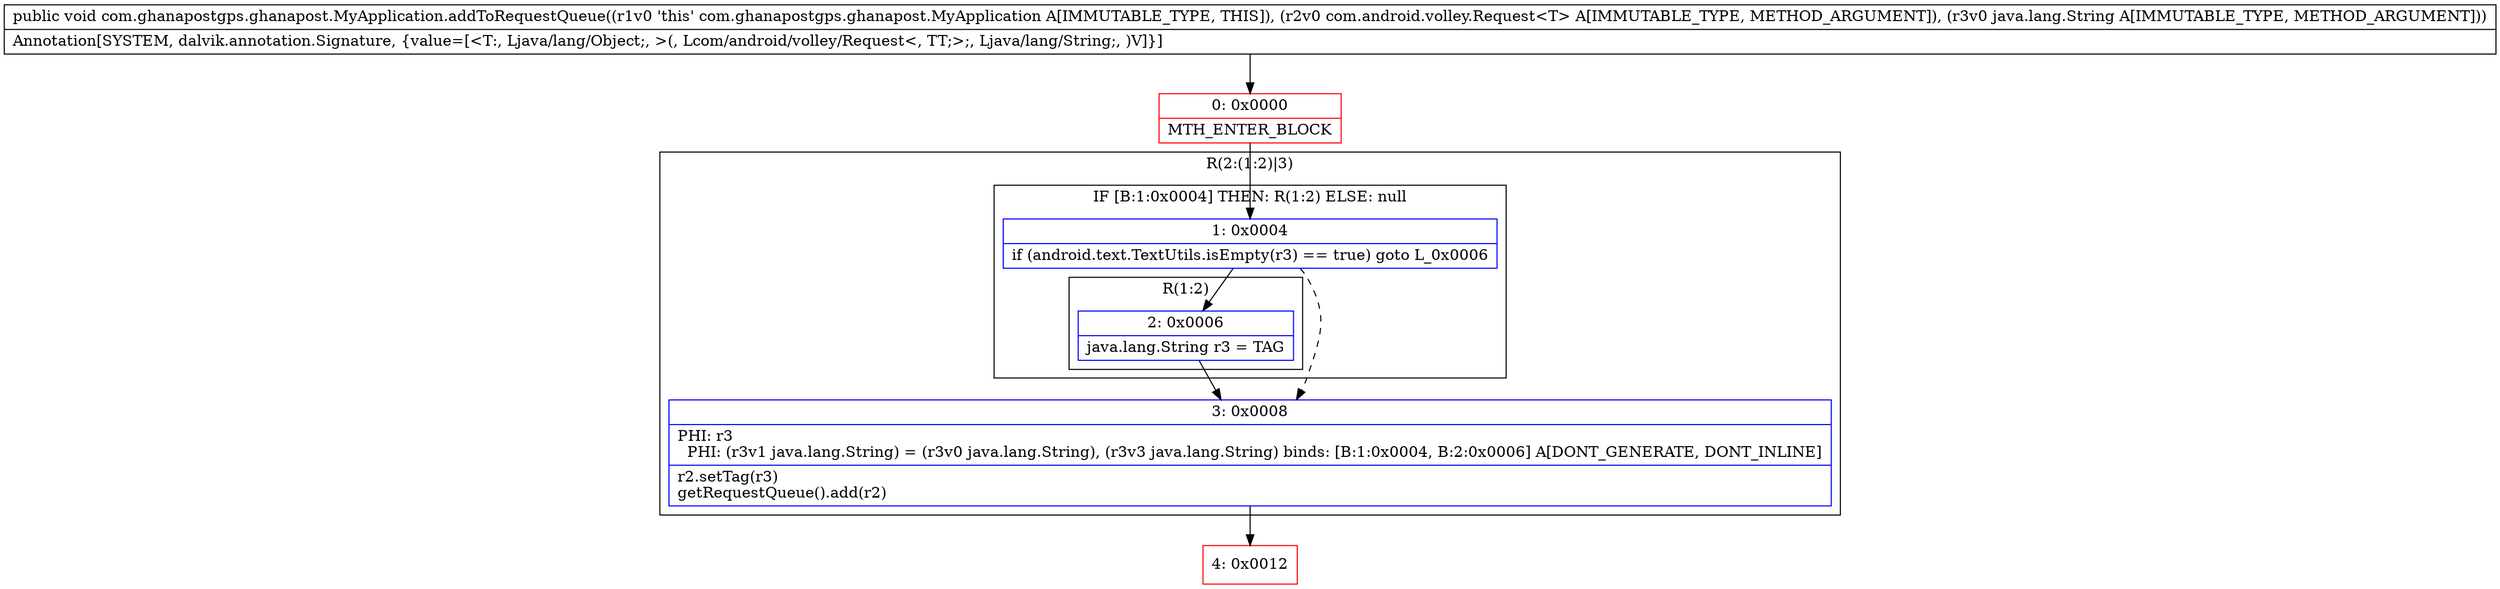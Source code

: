 digraph "CFG forcom.ghanapostgps.ghanapost.MyApplication.addToRequestQueue(Lcom\/android\/volley\/Request;Ljava\/lang\/String;)V" {
subgraph cluster_Region_1504247628 {
label = "R(2:(1:2)|3)";
node [shape=record,color=blue];
subgraph cluster_IfRegion_1047926227 {
label = "IF [B:1:0x0004] THEN: R(1:2) ELSE: null";
node [shape=record,color=blue];
Node_1 [shape=record,label="{1\:\ 0x0004|if (android.text.TextUtils.isEmpty(r3) == true) goto L_0x0006\l}"];
subgraph cluster_Region_979757348 {
label = "R(1:2)";
node [shape=record,color=blue];
Node_2 [shape=record,label="{2\:\ 0x0006|java.lang.String r3 = TAG\l}"];
}
}
Node_3 [shape=record,label="{3\:\ 0x0008|PHI: r3 \l  PHI: (r3v1 java.lang.String) = (r3v0 java.lang.String), (r3v3 java.lang.String) binds: [B:1:0x0004, B:2:0x0006] A[DONT_GENERATE, DONT_INLINE]\l|r2.setTag(r3)\lgetRequestQueue().add(r2)\l}"];
}
Node_0 [shape=record,color=red,label="{0\:\ 0x0000|MTH_ENTER_BLOCK\l}"];
Node_4 [shape=record,color=red,label="{4\:\ 0x0012}"];
MethodNode[shape=record,label="{public void com.ghanapostgps.ghanapost.MyApplication.addToRequestQueue((r1v0 'this' com.ghanapostgps.ghanapost.MyApplication A[IMMUTABLE_TYPE, THIS]), (r2v0 com.android.volley.Request\<T\> A[IMMUTABLE_TYPE, METHOD_ARGUMENT]), (r3v0 java.lang.String A[IMMUTABLE_TYPE, METHOD_ARGUMENT]))  | Annotation[SYSTEM, dalvik.annotation.Signature, \{value=[\<T:, Ljava\/lang\/Object;, \>(, Lcom\/android\/volley\/Request\<, TT;\>;, Ljava\/lang\/String;, )V]\}]\l}"];
MethodNode -> Node_0;
Node_1 -> Node_2;
Node_1 -> Node_3[style=dashed];
Node_2 -> Node_3;
Node_3 -> Node_4;
Node_0 -> Node_1;
}

